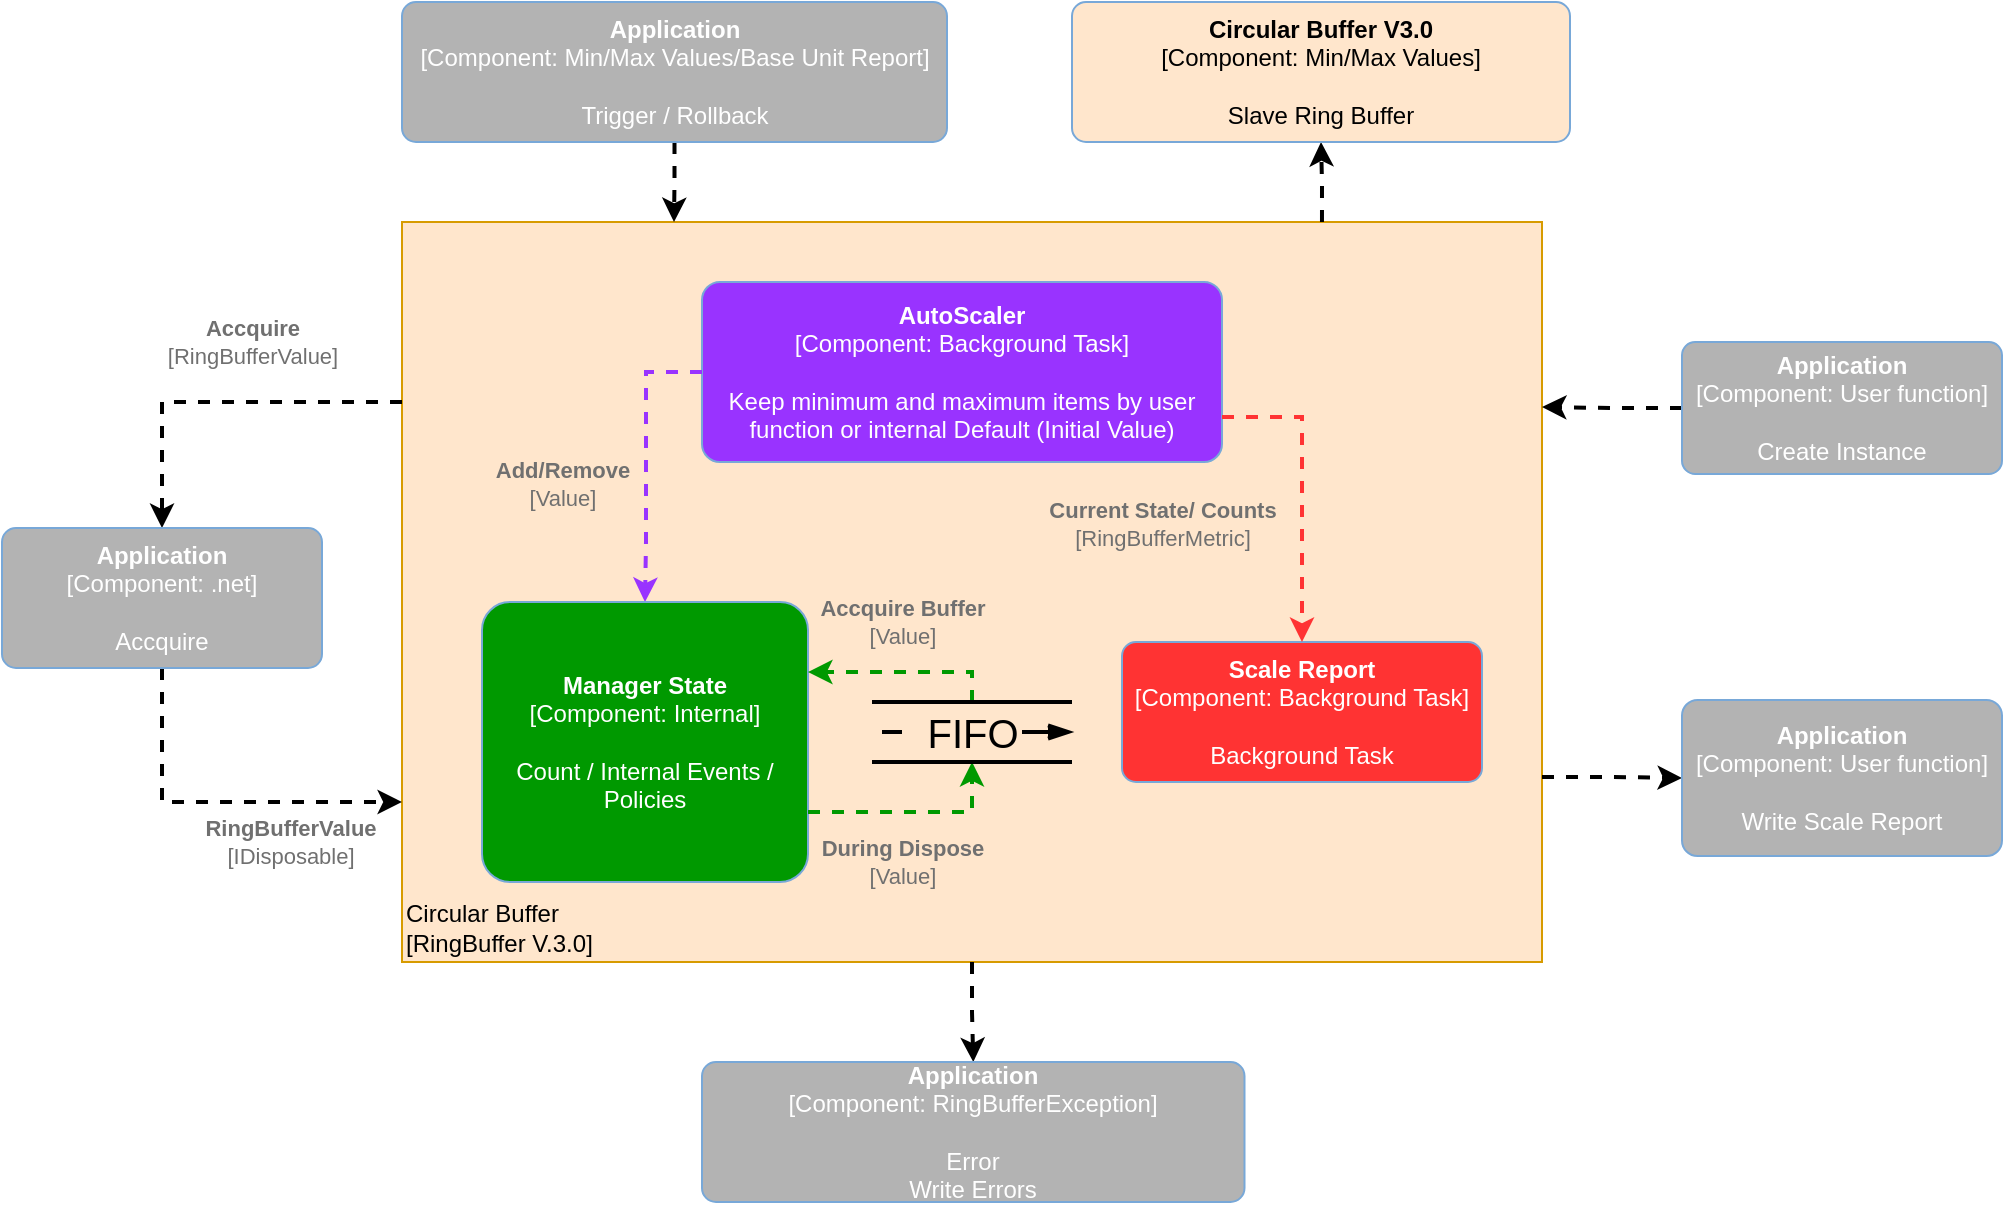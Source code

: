 <mxfile version="15.2.5" type="device"><diagram id="SKhKp4L06CGvSO7_5HvF" name="Page-1"><mxGraphModel dx="1086" dy="806" grid="1" gridSize="10" guides="1" tooltips="1" connect="1" arrows="1" fold="1" page="1" pageScale="1" pageWidth="827" pageHeight="1169" math="0" shadow="0"><root><mxCell id="0"/><mxCell id="1" parent="0"/><object placeholders="1" c4Name="Circular Buffer" c4Type="ExecutionEnvironment" c4Application="RingBuffer V.3.0" label="&lt;div style=&quot;text-align: left&quot;&gt;%c4Name%&lt;/div&gt;&lt;div style=&quot;text-align: left&quot;&gt;[%c4Application%]&lt;/div&gt;" id="LtZqD3Pj0FnWDJnHlD2P-1"><mxCell style="rounded=1;whiteSpace=wrap;html=1;labelBackgroundColor=none;fillColor=#FFE6CC;align=left;arcSize=0;strokeColor=#d79b00;verticalAlign=bottom;metaEdit=1;metaData={&quot;c4Type&quot;:{&quot;editable&quot;:false}};points=[[0.25,0,0],[0.5,0,0],[0.75,0,0],[1,0.25,0],[1,0.5,0],[1,0.75,0],[0.75,1,0],[0.5,1,0],[0.25,1,0],[0,0.75,0],[0,0.5,0],[0,0.25,0]];" parent="1" vertex="1"><mxGeometry x="230" y="130" width="570" height="370" as="geometry"/></mxCell></object><object placeholders="1" c4Type="Relationship" c4Technology="RingBufferValue" c4Description="Accquire" label="&lt;div style=&quot;text-align: left&quot;&gt;&lt;div style=&quot;text-align: center&quot;&gt;&lt;b&gt;%c4Description%&lt;/b&gt;&lt;/div&gt;&lt;div style=&quot;text-align: center&quot;&gt;[%c4Technology%]&lt;/div&gt;&lt;/div&gt;" id="LtZqD3Pj0FnWDJnHlD2P-3"><mxCell style="rounded=0;html=1;jettySize=auto;orthogonalLoop=1;strokeColor=#000000;strokeWidth=2;fontColor=#707070;jumpStyle=none;dashed=1;metaEdit=1;metaData={&quot;c4Type&quot;:{&quot;editable&quot;:false}};edgeStyle=orthogonalEdgeStyle;entryX=0.5;entryY=0;entryDx=0;entryDy=0;entryPerimeter=0;" parent="1" target="WGA8cgyegpT5jS9Jvo8Z-2" edge="1"><mxGeometry x="-0.176" y="-30" width="160" relative="1" as="geometry"><mxPoint x="230" y="220" as="sourcePoint"/><mxPoint x="105" y="210" as="targetPoint"/><Array as="points"><mxPoint x="110" y="220"/></Array><mxPoint as="offset"/></mxGeometry></mxCell></object><object placeholders="1" c4Type="Relationship" c4Technology="IDisposable" c4Description="RingBufferValue" label="&lt;div style=&quot;text-align: left&quot;&gt;&lt;div style=&quot;text-align: center&quot;&gt;&lt;b&gt;%c4Description%&lt;/b&gt;&lt;/div&gt;&lt;div style=&quot;text-align: center&quot;&gt;[%c4Technology%]&lt;/div&gt;&lt;/div&gt;" id="LtZqD3Pj0FnWDJnHlD2P-4"><mxCell style="rounded=0;html=1;jettySize=auto;orthogonalLoop=1;strokeColor=#000000;strokeWidth=2;fontColor=#707070;jumpStyle=none;dashed=1;metaEdit=1;metaData={&quot;c4Type&quot;:{&quot;editable&quot;:false}};exitX=0.5;exitY=1;exitDx=0;exitDy=0;exitPerimeter=0;edgeStyle=orthogonalEdgeStyle;" parent="1" source="WGA8cgyegpT5jS9Jvo8Z-2" edge="1"><mxGeometry x="0.4" y="-20" width="160" relative="1" as="geometry"><mxPoint x="105" y="350" as="sourcePoint"/><mxPoint x="230" y="420" as="targetPoint"/><Array as="points"><mxPoint x="110" y="420"/></Array><mxPoint as="offset"/></mxGeometry></mxCell></object><object placeholders="1" c4Name="AutoScaler" c4Type="Component" c4Technology="Background Task" c4Description="Keep minimum and maximum items by user function or internal Default (Initial Value)" label="&lt;b&gt;%c4Name%&lt;/b&gt;&lt;div&gt;[%c4Type%: %c4Technology%]&lt;/div&gt;&lt;br&gt;&lt;div&gt;%c4Description%&lt;/div&gt;" id="HuwA8I4IRFJccPy0onyr-1"><mxCell style="rounded=1;whiteSpace=wrap;html=1;labelBackgroundColor=none;fillColor=#9933FF;fontColor=#ffffff;align=center;arcSize=10;strokeColor=#78A8D8;metaEdit=1;metaData={&quot;c4Type&quot;:{&quot;editable&quot;:false}};points=[[0.25,0,0],[0.5,0,0],[0.75,0,0],[1,0.25,0],[1,0.5,0],[1,0.75,0],[0.75,1,0],[0.5,1,0],[0.25,1,0],[0,0.75,0],[0,0.5,0],[0,0.25,0]];" parent="1" vertex="1"><mxGeometry x="380" y="160" width="260" height="90" as="geometry"/></mxCell></object><mxCell id="coI2okFud7eQJbKopKoz-4" style="edgeStyle=orthogonalEdgeStyle;rounded=0;orthogonalLoop=1;jettySize=auto;html=1;exitX=0;exitY=0.5;exitDx=0;exitDy=0;exitPerimeter=0;entryX=1;entryY=0.25;entryDx=0;entryDy=0;entryPerimeter=0;strokeWidth=2;dashed=1;" parent="1" source="HuwA8I4IRFJccPy0onyr-2" target="LtZqD3Pj0FnWDJnHlD2P-1" edge="1"><mxGeometry relative="1" as="geometry"/></mxCell><object placeholders="1" c4Name="Application" c4Type="Component" c4Technology="User function" c4Description="Create Instance" label="&lt;b&gt;%c4Name%&lt;/b&gt;&lt;div&gt;[%c4Type%: %c4Technology%]&lt;/div&gt;&lt;br&gt;&lt;div&gt;%c4Description%&lt;/div&gt;" id="HuwA8I4IRFJccPy0onyr-2"><mxCell style="rounded=1;whiteSpace=wrap;html=1;labelBackgroundColor=none;fillColor=#B3B3B3;fontColor=#ffffff;align=center;arcSize=10;strokeColor=#78A8D8;metaEdit=1;metaData={&quot;c4Type&quot;:{&quot;editable&quot;:false}};points=[[0.25,0,0],[0.5,0,0],[0.75,0,0],[1,0.25,0],[1,0.5,0],[1,0.75,0],[0.75,1,0],[0.5,1,0],[0.25,1,0],[0,0.75,0],[0,0.5,0],[0,0.25,0]];" parent="1" vertex="1"><mxGeometry x="870" y="190" width="160" height="66" as="geometry"/></mxCell></object><object placeholders="1" c4Name="Scale Report" c4Type="Component" c4Technology="Background Task" c4Description="Background Task" label="&lt;b&gt;%c4Name%&lt;/b&gt;&lt;div&gt;[%c4Type%: %c4Technology%]&lt;/div&gt;&lt;br&gt;&lt;div&gt;%c4Description%&lt;/div&gt;" id="HuwA8I4IRFJccPy0onyr-6"><mxCell style="rounded=1;whiteSpace=wrap;html=1;labelBackgroundColor=none;fillColor=#FF3333;fontColor=#ffffff;align=center;arcSize=10;strokeColor=#78A8D8;metaEdit=1;metaData={&quot;c4Type&quot;:{&quot;editable&quot;:false}};points=[[0.25,0,0],[0.5,0,0],[0.75,0,0],[1,0.25,0],[1,0.5,0],[1,0.75,0],[0.75,1,0],[0.5,1,0],[0.25,1,0],[0,0.75,0],[0,0.5,0],[0,0.25,0]];" parent="1" vertex="1"><mxGeometry x="590" y="340" width="180" height="70" as="geometry"/></mxCell></object><object placeholders="1" c4Type="Relationship" c4Technology="Value" c4Description="Add/Remove " label="&lt;div style=&quot;text-align: left&quot;&gt;&lt;div style=&quot;text-align: center&quot;&gt;&lt;b&gt;%c4Description%&lt;/b&gt;&lt;/div&gt;&lt;div style=&quot;text-align: center&quot;&gt;[%c4Technology%]&lt;/div&gt;&lt;/div&gt;" id="HuwA8I4IRFJccPy0onyr-12"><mxCell style="edgeStyle=orthogonalEdgeStyle;rounded=0;html=1;jettySize=auto;orthogonalLoop=1;strokeColor=#9933FF;strokeWidth=2;fontColor=#707070;jumpStyle=none;dashed=1;metaEdit=1;metaData={&quot;c4Type&quot;:{&quot;editable&quot;:false}};exitX=0;exitY=0.5;exitDx=0;exitDy=0;exitPerimeter=0;labelBackgroundColor=none;entryX=0.5;entryY=0;entryDx=0;entryDy=0;entryPerimeter=0;" parent="1" source="HuwA8I4IRFJccPy0onyr-1" target="HuwA8I4IRFJccPy0onyr-15" edge="1"><mxGeometry x="0.161" y="-42" width="160" relative="1" as="geometry"><mxPoint x="490" y="220" as="sourcePoint"/><mxPoint x="530" y="275" as="targetPoint"/><Array as="points"><mxPoint x="352" y="205"/><mxPoint x="352" y="290"/></Array><mxPoint as="offset"/></mxGeometry></mxCell></object><mxCell id="coI2okFud7eQJbKopKoz-3" style="edgeStyle=orthogonalEdgeStyle;rounded=0;orthogonalLoop=1;jettySize=auto;html=1;exitX=0.5;exitY=1;exitDx=0;exitDy=0;exitPerimeter=0;strokeWidth=2;dashed=1;" parent="1" source="LtZqD3Pj0FnWDJnHlD2P-1" target="coI2okFud7eQJbKopKoz-1" edge="1"><mxGeometry relative="1" as="geometry"/></mxCell><object placeholders="1" c4Name="Manager State" c4Type="Component" c4Technology="Internal" c4Description="Count / Internal Events / Policies" label="&lt;b&gt;%c4Name%&lt;/b&gt;&lt;div&gt;[%c4Type%: %c4Technology%]&lt;/div&gt;&lt;br&gt;&lt;div&gt;%c4Description%&lt;/div&gt;" id="HuwA8I4IRFJccPy0onyr-15"><mxCell style="rounded=1;whiteSpace=wrap;html=1;labelBackgroundColor=none;fillColor=#009900;fontColor=#ffffff;align=center;arcSize=10;strokeColor=#78A8D8;metaEdit=1;metaData={&quot;c4Type&quot;:{&quot;editable&quot;:false}};points=[[0.25,0,0],[0.5,0,0],[0.75,0,0],[1,0.25,0],[1,0.5,0],[1,0.75,0],[0.75,1,0],[0.5,1,0],[0.25,1,0],[0,0.75,0],[0,0.5,0],[0,0.25,0]];" parent="1" vertex="1"><mxGeometry x="270" y="320" width="163" height="140" as="geometry"/></mxCell></object><object placeholders="1" c4Type="Relationship" c4Technology="RingBufferMetric" c4Description="Current State/ Counts" label="&lt;div style=&quot;text-align: left&quot;&gt;&lt;div style=&quot;text-align: center&quot;&gt;&lt;b&gt;%c4Description%&lt;/b&gt;&lt;/div&gt;&lt;div style=&quot;text-align: center&quot;&gt;[%c4Technology%]&lt;/div&gt;&lt;/div&gt;" id="HuwA8I4IRFJccPy0onyr-19"><mxCell style="edgeStyle=orthogonalEdgeStyle;rounded=0;html=1;jettySize=auto;orthogonalLoop=1;strokeColor=#FF3333;strokeWidth=2;fontColor=#707070;jumpStyle=none;dashed=1;metaEdit=1;metaData={&quot;c4Type&quot;:{&quot;editable&quot;:false}};exitX=1;exitY=0.75;exitDx=0;exitDy=0;exitPerimeter=0;fillColor=#FF3333;labelBackgroundColor=none;" parent="1" source="HuwA8I4IRFJccPy0onyr-1" target="HuwA8I4IRFJccPy0onyr-6" edge="1"><mxGeometry x="-1" y="-60" width="160" relative="1" as="geometry"><mxPoint x="440" y="440" as="sourcePoint"/><mxPoint x="680" y="475" as="targetPoint"/><mxPoint x="-30" y="-7" as="offset"/><Array as="points"><mxPoint x="680" y="228"/></Array></mxGeometry></mxCell></object><object placeholders="1" c4Type="Relationship" c4Technology="Value" c4Description="Accquire Buffer" label="&lt;div style=&quot;text-align: left&quot;&gt;&lt;div style=&quot;text-align: center&quot;&gt;&lt;b&gt;%c4Description%&lt;/b&gt;&lt;/div&gt;&lt;div style=&quot;text-align: center&quot;&gt;[%c4Technology%]&lt;/div&gt;&lt;/div&gt;" id="HuwA8I4IRFJccPy0onyr-26"><mxCell style="edgeStyle=orthogonalEdgeStyle;rounded=0;html=1;jettySize=auto;orthogonalLoop=1;strokeColor=#009900;strokeWidth=2;fontColor=#707070;jumpStyle=none;dashed=1;metaEdit=1;metaData={&quot;c4Type&quot;:{&quot;editable&quot;:false}};fillColor=#009900;entryX=1;entryY=0.25;entryDx=0;entryDy=0;entryPerimeter=0;exitX=0.5;exitY=0;exitDx=0;exitDy=0;labelBackgroundColor=none;" parent="1" source="HuwA8I4IRFJccPy0onyr-11" target="HuwA8I4IRFJccPy0onyr-15" edge="1"><mxGeometry x="0.031" y="-25" width="160" relative="1" as="geometry"><mxPoint x="550" y="293" as="sourcePoint"/><mxPoint x="433" y="340" as="targetPoint"/><Array as="points"><mxPoint x="515" y="355"/></Array><mxPoint as="offset"/></mxGeometry></mxCell></object><object placeholders="1" c4Type="Relationship" c4Technology="Value" c4Description="During Dispose" label="&lt;div style=&quot;text-align: left&quot;&gt;&lt;div style=&quot;text-align: center&quot;&gt;&lt;b&gt;%c4Description%&lt;/b&gt;&lt;/div&gt;&lt;div style=&quot;text-align: center&quot;&gt;[%c4Technology%]&lt;/div&gt;&lt;/div&gt;" id="FamirULIeU2soEENvo0W-2"><mxCell style="edgeStyle=orthogonalEdgeStyle;rounded=0;html=1;jettySize=auto;orthogonalLoop=1;strokeColor=#009900;strokeWidth=2;fontColor=#707070;jumpStyle=none;dashed=1;metaEdit=1;metaData={&quot;c4Type&quot;:{&quot;editable&quot;:false}};exitX=1;exitY=0.75;exitDx=0;exitDy=0;exitPerimeter=0;startArrow=none;entryX=0.5;entryY=1;entryDx=0;entryDy=0;labelBackgroundColor=none;" parent="1" source="HuwA8I4IRFJccPy0onyr-15" target="HuwA8I4IRFJccPy0onyr-11" edge="1"><mxGeometry x="-0.121" y="-25" width="160" relative="1" as="geometry"><mxPoint x="532" y="330" as="sourcePoint"/><mxPoint x="580" y="390" as="targetPoint"/><Array as="points"><mxPoint x="515" y="425"/></Array><mxPoint as="offset"/></mxGeometry></mxCell></object><mxCell id="coI2okFud7eQJbKopKoz-5" style="edgeStyle=orthogonalEdgeStyle;rounded=0;orthogonalLoop=1;jettySize=auto;html=1;strokeWidth=2;dashed=1;exitX=1;exitY=0.75;exitDx=0;exitDy=0;exitPerimeter=0;" parent="1" source="LtZqD3Pj0FnWDJnHlD2P-1" target="uDWLv8_23D1fa2bY0Wyb-4" edge="1"><mxGeometry relative="1" as="geometry"/></mxCell><object placeholders="1" c4Name="Application" c4Type="Component" c4Technology="User function" c4Description="Write Scale Report" label="&lt;b&gt;%c4Name%&lt;/b&gt;&lt;div&gt;[%c4Type%: %c4Technology%]&lt;/div&gt;&lt;br&gt;&lt;div&gt;%c4Description%&lt;/div&gt;" id="uDWLv8_23D1fa2bY0Wyb-4"><mxCell style="rounded=1;whiteSpace=wrap;html=1;labelBackgroundColor=none;fillColor=#B3B3B3;fontColor=#ffffff;align=center;arcSize=10;strokeColor=#78A8D8;metaEdit=1;metaData={&quot;c4Type&quot;:{&quot;editable&quot;:false}};points=[[0.25,0,0],[0.5,0,0],[0.75,0,0],[1,0.25,0],[1,0.5,0],[1,0.75,0],[0.75,1,0],[0.5,1,0],[0.25,1,0],[0,0.75,0],[0,0.5,0],[0,0.25,0]];" parent="1" vertex="1"><mxGeometry x="870" y="369" width="160" height="78" as="geometry"/></mxCell></object><mxCell id="HuwA8I4IRFJccPy0onyr-11" value="FIFO" style="strokeWidth=2;html=1;shape=mxgraph.lean_mapping.fifo_sequence_flow;pointerEvents=1;fontStyle=0;fontSize=20;align=center;" parent="1" vertex="1"><mxGeometry x="465" y="370" width="100" height="30" as="geometry"/></mxCell><object placeholders="1" c4Name="Application" c4Type="Component" c4Technology=".net" c4Description="Accquire" label="&lt;b&gt;%c4Name%&lt;/b&gt;&lt;div&gt;[%c4Type%: %c4Technology%]&lt;/div&gt;&lt;br&gt;&lt;div&gt;%c4Description%&lt;/div&gt;" id="WGA8cgyegpT5jS9Jvo8Z-2"><mxCell style="rounded=1;whiteSpace=wrap;html=1;labelBackgroundColor=none;fillColor=#B3B3B3;fontColor=#ffffff;align=center;arcSize=10;strokeColor=#78A8D8;metaEdit=1;metaData={&quot;c4Type&quot;:{&quot;editable&quot;:false}};points=[[0.25,0,0],[0.5,0,0],[0.75,0,0],[1,0.25,0],[1,0.5,0],[1,0.75,0],[0.75,1,0],[0.5,1,0],[0.25,1,0],[0,0.75,0],[0,0.5,0],[0,0.25,0]];" parent="1" vertex="1"><mxGeometry x="30" y="283" width="160" height="70" as="geometry"/></mxCell></object><mxCell id="WGA8cgyegpT5jS9Jvo8Z-5" style="edgeStyle=orthogonalEdgeStyle;rounded=0;orthogonalLoop=1;jettySize=auto;html=1;labelBackgroundColor=none;strokeWidth=2;dashed=1;strokeColor=#000000;" parent="1" source="WGA8cgyegpT5jS9Jvo8Z-4" edge="1"><mxGeometry relative="1" as="geometry"><mxPoint x="366" y="130" as="targetPoint"/></mxGeometry></mxCell><object placeholders="1" c4Name="Application" c4Type="Component" c4Technology="Min/Max Values/Base Unit Report" c4Description="Trigger / Rollback" label="&lt;b&gt;%c4Name%&lt;/b&gt;&lt;div&gt;[%c4Type%: %c4Technology%]&lt;/div&gt;&lt;br&gt;&lt;div&gt;%c4Description%&lt;/div&gt;" id="WGA8cgyegpT5jS9Jvo8Z-4"><mxCell style="rounded=1;whiteSpace=wrap;html=1;labelBackgroundColor=none;fillColor=#B3B3B3;fontColor=#ffffff;align=center;arcSize=10;strokeColor=#78A8D8;metaEdit=1;metaData={&quot;c4Type&quot;:{&quot;editable&quot;:false}};points=[[0.25,0,0],[0.5,0,0],[0.75,0,0],[1,0.25,0],[1,0.5,0],[1,0.75,0],[0.75,1,0],[0.5,1,0],[0.25,1,0],[0,0.75,0],[0,0.5,0],[0,0.25,0]];" parent="1" vertex="1"><mxGeometry x="230" y="20" width="272.5" height="70" as="geometry"/></mxCell></object><object placeholders="1" c4Name="Application" c4Type="Component" c4Technology="RingBufferException" c4Description="Error &#10;Write Errors" label="&lt;b&gt;%c4Name%&lt;/b&gt;&lt;div&gt;[%c4Type%: %c4Technology%]&lt;/div&gt;&lt;br&gt;&lt;div&gt;%c4Description%&lt;/div&gt;" id="coI2okFud7eQJbKopKoz-1"><mxCell style="rounded=1;whiteSpace=wrap;html=1;labelBackgroundColor=none;fillColor=#B3B3B3;fontColor=#ffffff;align=center;arcSize=10;strokeColor=#78A8D8;metaEdit=1;metaData={&quot;c4Type&quot;:{&quot;editable&quot;:false}};points=[[0.25,0,0],[0.5,0,0],[0.75,0,0],[1,0.25,0],[1,0.5,0],[1,0.75,0],[0.75,1,0],[0.5,1,0],[0.25,1,0],[0,0.75,0],[0,0.5,0],[0,0.25,0]];" parent="1" vertex="1"><mxGeometry x="380" y="550" width="271.25" height="70" as="geometry"/></mxCell></object><mxCell id="09K7Jv_GcssGxBSVvJuG-4" style="edgeStyle=orthogonalEdgeStyle;rounded=0;orthogonalLoop=1;jettySize=auto;html=1;strokeWidth=2;dashed=1;exitX=0.807;exitY=0;exitDx=0;exitDy=0;exitPerimeter=0;" parent="1" source="LtZqD3Pj0FnWDJnHlD2P-1" target="09K7Jv_GcssGxBSVvJuG-2" edge="1"><mxGeometry relative="1" as="geometry"/></mxCell><object placeholders="1" c4Name="Circular Buffer V3.0" c4Type="Component" c4Technology="Min/Max Values" c4Description="Slave Ring Buffer" label="&lt;b&gt;%c4Name%&lt;/b&gt;&lt;div&gt;[%c4Type%: %c4Technology%]&lt;/div&gt;&lt;br&gt;&lt;div&gt;%c4Description%&lt;/div&gt;" id="09K7Jv_GcssGxBSVvJuG-2"><mxCell style="rounded=1;whiteSpace=wrap;html=1;labelBackgroundColor=none;fillColor=#FFE6CC;fontColor=#000000;align=center;arcSize=10;strokeColor=#78A8D8;metaEdit=1;metaData={&quot;c4Type&quot;:{&quot;editable&quot;:false}};points=[[0.25,0,0],[0.5,0,0],[0.75,0,0],[1,0.25,0],[1,0.5,0],[1,0.75,0],[0.75,1,0],[0.5,1,0],[0.25,1,0],[0,0.75,0],[0,0.5,0],[0,0.25,0]];" parent="1" vertex="1"><mxGeometry x="565" y="20" width="249" height="70" as="geometry"/></mxCell></object></root></mxGraphModel></diagram></mxfile>